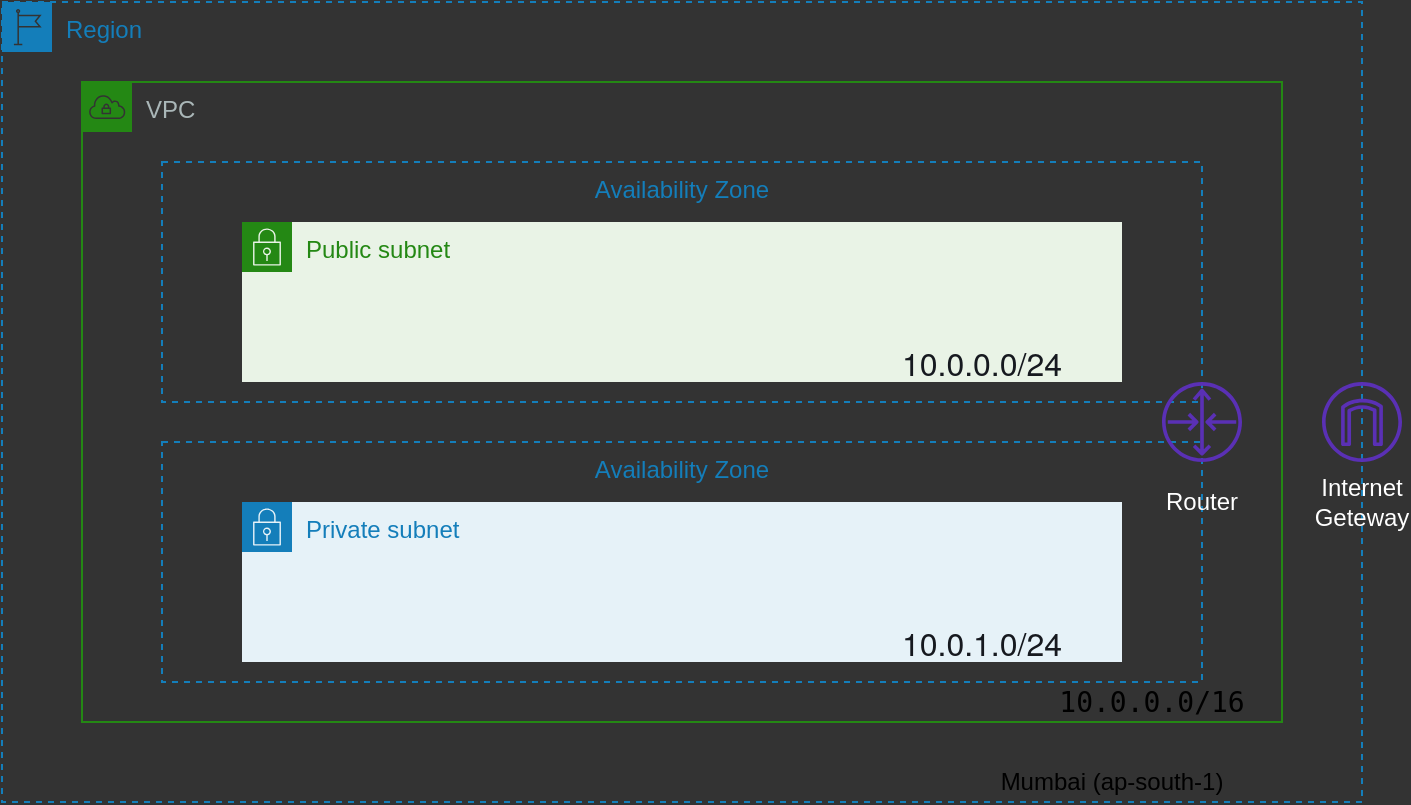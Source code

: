 <mxfile>
    <diagram id="fax_ck6D2539z3rF1QO0" name="Page-1">
        <mxGraphModel dx="649" dy="523" grid="1" gridSize="10" guides="1" tooltips="1" connect="1" arrows="1" fold="1" page="0" pageScale="1" pageWidth="827" pageHeight="1169" background="#333333" math="0" shadow="0">
            <root>
                <mxCell id="0"/>
                <mxCell id="1" parent="0"/>
                <mxCell id="5" value="" style="group" vertex="1" connectable="0" parent="1">
                    <mxGeometry x="80" y="400" width="600" height="320" as="geometry"/>
                </mxCell>
                <mxCell id="TbIRErAeYxQW7g-PSDUP-4" value="VPC" style="points=[[0,0],[0.25,0],[0.5,0],[0.75,0],[1,0],[1,0.25],[1,0.5],[1,0.75],[1,1],[0.75,1],[0.5,1],[0.25,1],[0,1],[0,0.75],[0,0.5],[0,0.25]];outlineConnect=0;gradientColor=none;html=1;whiteSpace=wrap;fontSize=12;fontStyle=0;shape=mxgraph.aws4.group;grIcon=mxgraph.aws4.group_vpc;strokeColor=#248814;fillColor=none;verticalAlign=top;align=left;spacingLeft=30;fontColor=#AAB7B8;dashed=0;" parent="5" vertex="1">
                    <mxGeometry width="600" height="320" as="geometry"/>
                </mxCell>
                <mxCell id="4" value="&lt;div style=&quot;font-family: &amp;quot;droid sans mono&amp;quot;, monospace, monospace, &amp;quot;droid sans fallback&amp;quot;; font-size: 14px; line-height: 19px;&quot;&gt;&lt;span style=&quot;&quot;&gt;10.0.0.0/16&lt;/span&gt;&lt;/div&gt;" style="text;html=1;align=center;verticalAlign=middle;whiteSpace=wrap;rounded=0;labelBackgroundColor=none;" vertex="1" parent="5">
                    <mxGeometry x="470" y="300" width="130" height="20" as="geometry"/>
                </mxCell>
                <mxCell id="3" value="" style="group" vertex="1" connectable="0" parent="1">
                    <mxGeometry x="40" y="360" width="680" height="400" as="geometry"/>
                </mxCell>
                <mxCell id="TbIRErAeYxQW7g-PSDUP-1" value="Region" style="points=[[0,0],[0.25,0],[0.5,0],[0.75,0],[1,0],[1,0.25],[1,0.5],[1,0.75],[1,1],[0.75,1],[0.5,1],[0.25,1],[0,1],[0,0.75],[0,0.5],[0,0.25]];outlineConnect=0;gradientColor=none;html=1;whiteSpace=wrap;fontSize=12;fontStyle=0;shape=mxgraph.aws4.group;grIcon=mxgraph.aws4.group_region;strokeColor=#147EBA;fillColor=none;verticalAlign=top;align=left;spacingLeft=30;fontColor=#147EBA;dashed=1;" parent="3" vertex="1">
                    <mxGeometry width="680" height="400" as="geometry"/>
                </mxCell>
                <mxCell id="2" value="Mumbai (ap-south-1)" style="text;html=1;strokeColor=none;fillColor=none;align=center;verticalAlign=middle;whiteSpace=wrap;rounded=0;" vertex="1" parent="3">
                    <mxGeometry x="430" y="380" width="250" height="20" as="geometry"/>
                </mxCell>
                <mxCell id="TbIRErAeYxQW7g-PSDUP-5" value="Availability Zone" style="fillColor=none;strokeColor=#147EBA;dashed=1;verticalAlign=top;fontStyle=0;fontColor=#147EBA;" parent="1" vertex="1">
                    <mxGeometry x="120" y="440" width="520" height="120" as="geometry"/>
                </mxCell>
                <mxCell id="TbIRErAeYxQW7g-PSDUP-6" value="Availability Zone" style="fillColor=none;strokeColor=#147EBA;dashed=1;verticalAlign=top;fontStyle=0;fontColor=#147EBA;" parent="1" vertex="1">
                    <mxGeometry x="120" y="580" width="520" height="120" as="geometry"/>
                </mxCell>
                <mxCell id="TbIRErAeYxQW7g-PSDUP-7" value="Public subnet" style="points=[[0,0],[0.25,0],[0.5,0],[0.75,0],[1,0],[1,0.25],[1,0.5],[1,0.75],[1,1],[0.75,1],[0.5,1],[0.25,1],[0,1],[0,0.75],[0,0.5],[0,0.25]];outlineConnect=0;gradientColor=none;html=1;whiteSpace=wrap;fontSize=12;fontStyle=0;shape=mxgraph.aws4.group;grIcon=mxgraph.aws4.group_security_group;grStroke=0;strokeColor=#248814;fillColor=#E9F3E6;verticalAlign=top;align=left;spacingLeft=30;fontColor=#248814;dashed=0;" parent="1" vertex="1">
                    <mxGeometry x="160" y="470" width="440" height="80" as="geometry"/>
                </mxCell>
                <mxCell id="TbIRErAeYxQW7g-PSDUP-8" value="Private subnet" style="points=[[0,0],[0.25,0],[0.5,0],[0.75,0],[1,0],[1,0.25],[1,0.5],[1,0.75],[1,1],[0.75,1],[0.5,1],[0.25,1],[0,1],[0,0.75],[0,0.5],[0,0.25]];outlineConnect=0;gradientColor=none;html=1;whiteSpace=wrap;fontSize=12;fontStyle=0;shape=mxgraph.aws4.group;grIcon=mxgraph.aws4.group_security_group;grStroke=0;strokeColor=#147EBA;fillColor=#E6F2F8;verticalAlign=top;align=left;spacingLeft=30;fontColor=#147EBA;dashed=0;" parent="1" vertex="1">
                    <mxGeometry x="160" y="610" width="440" height="80" as="geometry"/>
                </mxCell>
                <mxCell id="TbIRErAeYxQW7g-PSDUP-9" value="" style="outlineConnect=0;fontColor=#232F3E;gradientColor=none;fillColor=#5A30B5;strokeColor=none;dashed=0;verticalLabelPosition=bottom;verticalAlign=top;align=center;html=1;fontSize=12;fontStyle=0;aspect=fixed;pointerEvents=1;shape=mxgraph.aws4.router;" parent="1" vertex="1">
                    <mxGeometry x="620" y="550" width="40" height="40" as="geometry"/>
                </mxCell>
                <mxCell id="TbIRErAeYxQW7g-PSDUP-10" value="" style="outlineConnect=0;fontColor=#232F3E;gradientColor=none;fillColor=#5A30B5;strokeColor=none;dashed=0;verticalLabelPosition=bottom;verticalAlign=top;align=center;html=1;fontSize=12;fontStyle=0;aspect=fixed;pointerEvents=1;shape=mxgraph.aws4.internet_gateway;" parent="1" vertex="1">
                    <mxGeometry x="700" y="550" width="40" height="40" as="geometry"/>
                </mxCell>
                <mxCell id="TbIRErAeYxQW7g-PSDUP-11" value="Router" style="text;html=1;align=center;verticalAlign=middle;whiteSpace=wrap;rounded=0;fontColor=#FFFFFF;" parent="1" vertex="1">
                    <mxGeometry x="620" y="600" width="40" height="20" as="geometry"/>
                </mxCell>
                <mxCell id="TbIRErAeYxQW7g-PSDUP-12" value="Internet&lt;br&gt;Geteway" style="text;html=1;align=center;verticalAlign=middle;whiteSpace=wrap;rounded=0;fontColor=#FFFFFF;" parent="1" vertex="1">
                    <mxGeometry x="700" y="600" width="40" height="20" as="geometry"/>
                </mxCell>
                <mxCell id="6" value="&lt;span style=&quot;color: rgb(22 , 25 , 31) ; font-family: &amp;#34;amazon ember&amp;#34; , &amp;#34;helvetica neue&amp;#34; , &amp;#34;roboto&amp;#34; , &amp;#34;arial&amp;#34; , sans-serif ; font-size: 16px ; text-align: left&quot;&gt;10.0.1.0/24&lt;/span&gt;" style="text;html=1;strokeColor=none;fillColor=none;align=center;verticalAlign=middle;whiteSpace=wrap;rounded=0;labelBackgroundColor=none;fontColor=#000000;" vertex="1" parent="1">
                    <mxGeometry x="460" y="670" width="140" height="20" as="geometry"/>
                </mxCell>
                <mxCell id="8" value="&lt;span style=&quot;color: rgb(22 , 25 , 31) ; font-family: &amp;#34;amazon ember&amp;#34; , &amp;#34;helvetica neue&amp;#34; , &amp;#34;roboto&amp;#34; , &amp;#34;arial&amp;#34; , sans-serif ; font-size: 16px ; text-align: left&quot;&gt;10.0.0.0/24&lt;/span&gt;" style="text;html=1;strokeColor=none;fillColor=none;align=center;verticalAlign=middle;whiteSpace=wrap;rounded=0;labelBackgroundColor=none;fontColor=#000000;" vertex="1" parent="1">
                    <mxGeometry x="460" y="530" width="140" height="20" as="geometry"/>
                </mxCell>
            </root>
        </mxGraphModel>
    </diagram>
</mxfile>